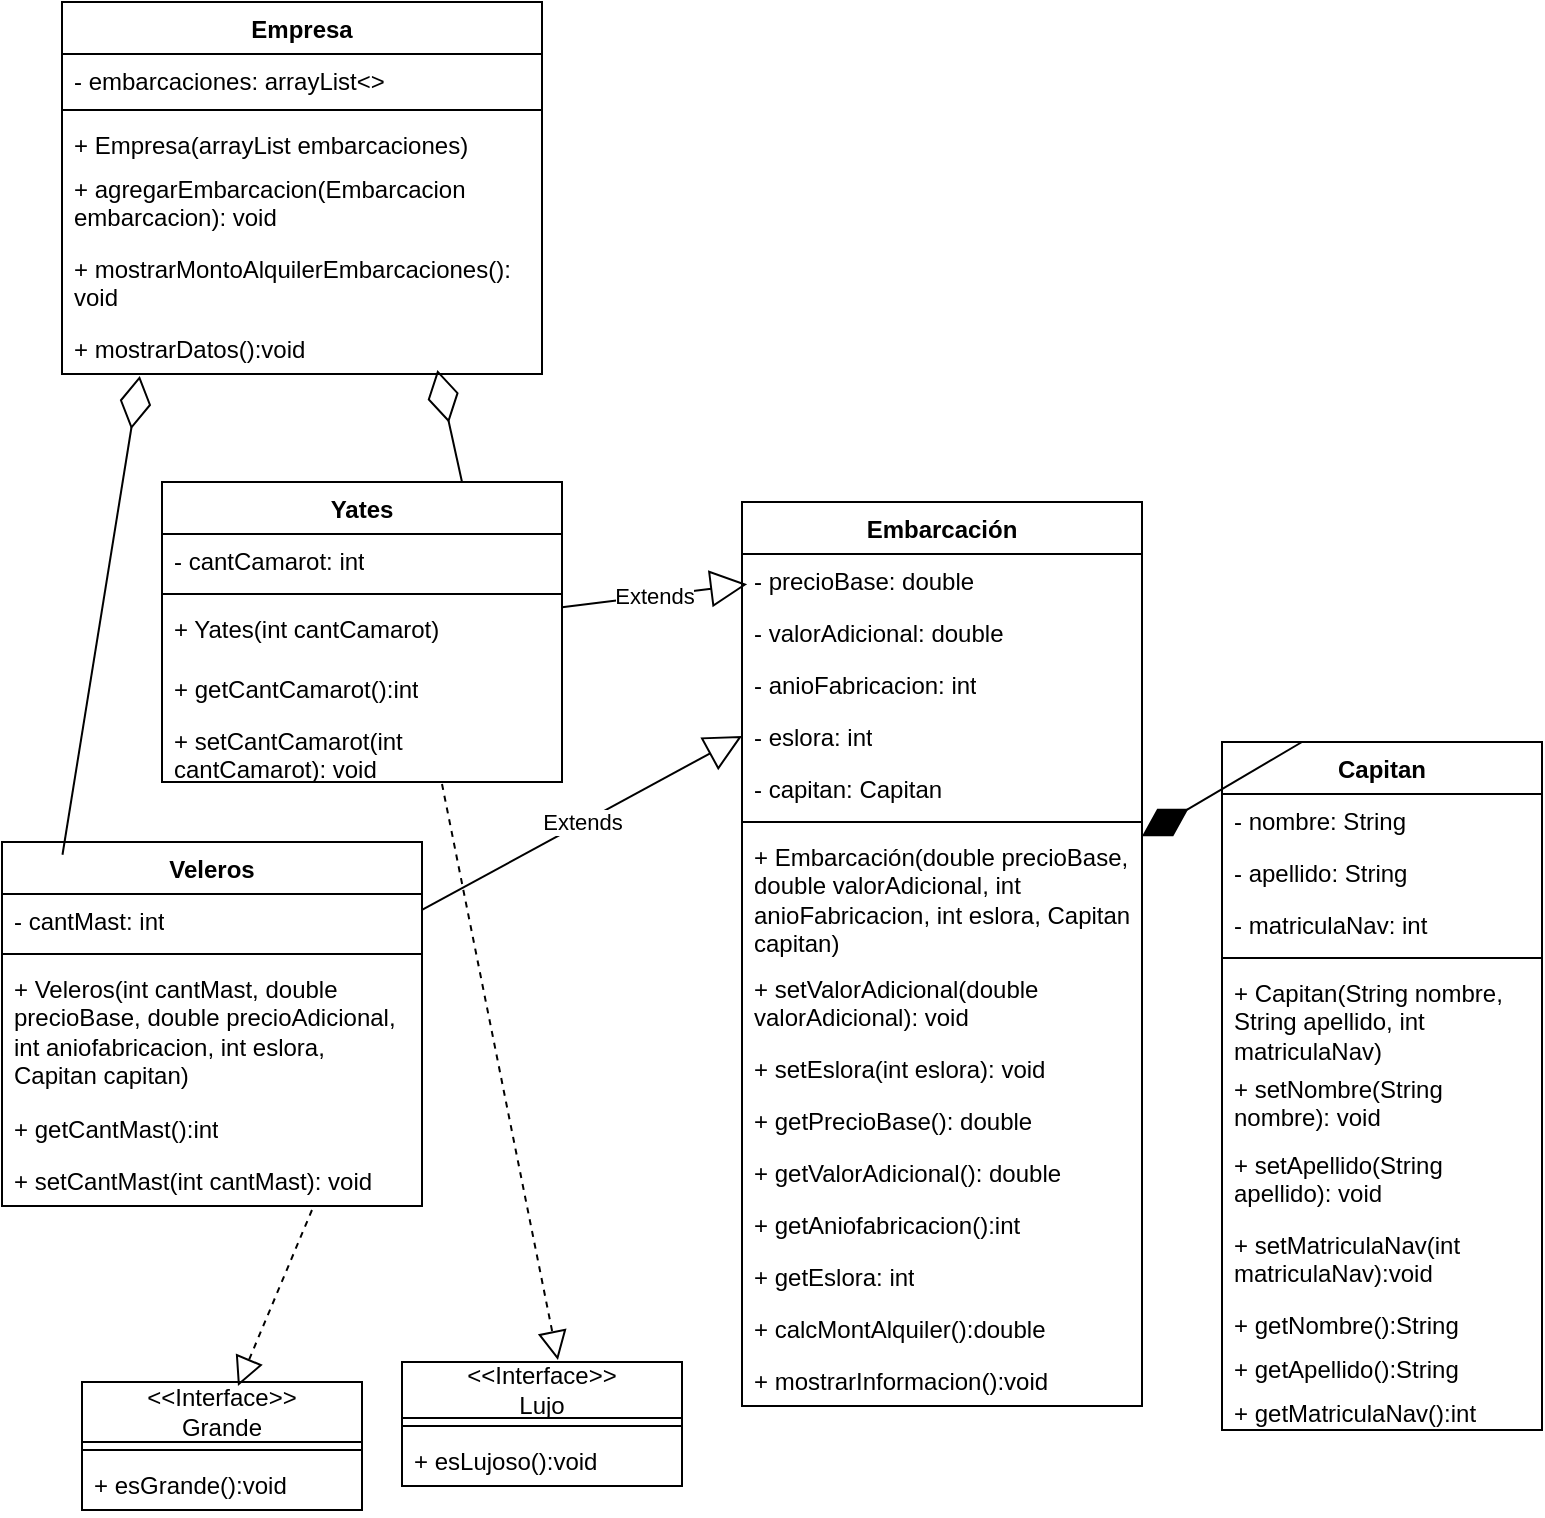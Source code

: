 <mxfile version="21.2.8" type="device">
  <diagram name="Página-1" id="bpP2F9fOYTSjN71111Ns">
    <mxGraphModel dx="1016" dy="607" grid="1" gridSize="10" guides="1" tooltips="1" connect="1" arrows="1" fold="1" page="1" pageScale="1" pageWidth="827" pageHeight="1169" math="0" shadow="0">
      <root>
        <mxCell id="0" />
        <mxCell id="1" parent="0" />
        <mxCell id="tFeTeId0fGa0gHlknbFV-1" value="Empresa" style="swimlane;fontStyle=1;align=center;verticalAlign=top;childLayout=stackLayout;horizontal=1;startSize=26;horizontalStack=0;resizeParent=1;resizeParentMax=0;resizeLast=0;collapsible=1;marginBottom=0;whiteSpace=wrap;html=1;" parent="1" vertex="1">
          <mxGeometry x="70" y="20" width="240" height="186" as="geometry" />
        </mxCell>
        <mxCell id="tFeTeId0fGa0gHlknbFV-2" value="- embarcaciones: arrayList&amp;lt;&amp;gt;" style="text;strokeColor=none;fillColor=none;align=left;verticalAlign=top;spacingLeft=4;spacingRight=4;overflow=hidden;rotatable=0;points=[[0,0.5],[1,0.5]];portConstraint=eastwest;whiteSpace=wrap;html=1;" parent="tFeTeId0fGa0gHlknbFV-1" vertex="1">
          <mxGeometry y="26" width="240" height="24" as="geometry" />
        </mxCell>
        <mxCell id="tFeTeId0fGa0gHlknbFV-3" value="" style="line;strokeWidth=1;fillColor=none;align=left;verticalAlign=middle;spacingTop=-1;spacingLeft=3;spacingRight=3;rotatable=0;labelPosition=right;points=[];portConstraint=eastwest;strokeColor=inherit;" parent="tFeTeId0fGa0gHlknbFV-1" vertex="1">
          <mxGeometry y="50" width="240" height="8" as="geometry" />
        </mxCell>
        <mxCell id="tFeTeId0fGa0gHlknbFV-4" value="+ Empresa(arrayList embarcaciones)" style="text;strokeColor=none;fillColor=none;align=left;verticalAlign=top;spacingLeft=4;spacingRight=4;overflow=hidden;rotatable=0;points=[[0,0.5],[1,0.5]];portConstraint=eastwest;whiteSpace=wrap;html=1;" parent="tFeTeId0fGa0gHlknbFV-1" vertex="1">
          <mxGeometry y="58" width="240" height="22" as="geometry" />
        </mxCell>
        <mxCell id="tFeTeId0fGa0gHlknbFV-63" value="+ agregarEmbarcacion(Embarcacion embarcacion): void" style="text;strokeColor=none;fillColor=none;align=left;verticalAlign=top;spacingLeft=4;spacingRight=4;overflow=hidden;rotatable=0;points=[[0,0.5],[1,0.5]];portConstraint=eastwest;whiteSpace=wrap;html=1;" parent="tFeTeId0fGa0gHlknbFV-1" vertex="1">
          <mxGeometry y="80" width="240" height="40" as="geometry" />
        </mxCell>
        <mxCell id="kpqQ74ieEhdPRcSLt2p4-8" value="+ mostrarMontoAlquilerEmbarcaciones(): void" style="text;strokeColor=none;fillColor=none;align=left;verticalAlign=top;spacingLeft=4;spacingRight=4;overflow=hidden;rotatable=0;points=[[0,0.5],[1,0.5]];portConstraint=eastwest;whiteSpace=wrap;html=1;" vertex="1" parent="tFeTeId0fGa0gHlknbFV-1">
          <mxGeometry y="120" width="240" height="40" as="geometry" />
        </mxCell>
        <mxCell id="kpqQ74ieEhdPRcSLt2p4-4" value="+ mostrarDatos():void" style="text;strokeColor=none;fillColor=none;align=left;verticalAlign=top;spacingLeft=4;spacingRight=4;overflow=hidden;rotatable=0;points=[[0,0.5],[1,0.5]];portConstraint=eastwest;whiteSpace=wrap;html=1;" vertex="1" parent="tFeTeId0fGa0gHlknbFV-1">
          <mxGeometry y="160" width="240" height="26" as="geometry" />
        </mxCell>
        <mxCell id="tFeTeId0fGa0gHlknbFV-5" value="Embarcación" style="swimlane;fontStyle=1;align=center;verticalAlign=top;childLayout=stackLayout;horizontal=1;startSize=26;horizontalStack=0;resizeParent=1;resizeParentMax=0;resizeLast=0;collapsible=1;marginBottom=0;whiteSpace=wrap;html=1;" parent="1" vertex="1">
          <mxGeometry x="410" y="270" width="200" height="452" as="geometry" />
        </mxCell>
        <mxCell id="tFeTeId0fGa0gHlknbFV-6" value="- precioBase: double" style="text;strokeColor=none;fillColor=none;align=left;verticalAlign=top;spacingLeft=4;spacingRight=4;overflow=hidden;rotatable=0;points=[[0,0.5],[1,0.5]];portConstraint=eastwest;whiteSpace=wrap;html=1;" parent="tFeTeId0fGa0gHlknbFV-5" vertex="1">
          <mxGeometry y="26" width="200" height="26" as="geometry" />
        </mxCell>
        <mxCell id="tFeTeId0fGa0gHlknbFV-25" value="- valorAdicional: double" style="text;strokeColor=none;fillColor=none;align=left;verticalAlign=top;spacingLeft=4;spacingRight=4;overflow=hidden;rotatable=0;points=[[0,0.5],[1,0.5]];portConstraint=eastwest;whiteSpace=wrap;html=1;" parent="tFeTeId0fGa0gHlknbFV-5" vertex="1">
          <mxGeometry y="52" width="200" height="26" as="geometry" />
        </mxCell>
        <mxCell id="tFeTeId0fGa0gHlknbFV-26" value="- anioFabricacion: int" style="text;strokeColor=none;fillColor=none;align=left;verticalAlign=top;spacingLeft=4;spacingRight=4;overflow=hidden;rotatable=0;points=[[0,0.5],[1,0.5]];portConstraint=eastwest;whiteSpace=wrap;html=1;" parent="tFeTeId0fGa0gHlknbFV-5" vertex="1">
          <mxGeometry y="78" width="200" height="26" as="geometry" />
        </mxCell>
        <mxCell id="tFeTeId0fGa0gHlknbFV-28" value="- eslora: int" style="text;strokeColor=none;fillColor=none;align=left;verticalAlign=top;spacingLeft=4;spacingRight=4;overflow=hidden;rotatable=0;points=[[0,0.5],[1,0.5]];portConstraint=eastwest;whiteSpace=wrap;html=1;" parent="tFeTeId0fGa0gHlknbFV-5" vertex="1">
          <mxGeometry y="104" width="200" height="26" as="geometry" />
        </mxCell>
        <mxCell id="tFeTeId0fGa0gHlknbFV-31" value="- capitan: Capitan" style="text;strokeColor=none;fillColor=none;align=left;verticalAlign=top;spacingLeft=4;spacingRight=4;overflow=hidden;rotatable=0;points=[[0,0.5],[1,0.5]];portConstraint=eastwest;whiteSpace=wrap;html=1;" parent="tFeTeId0fGa0gHlknbFV-5" vertex="1">
          <mxGeometry y="130" width="200" height="26" as="geometry" />
        </mxCell>
        <mxCell id="tFeTeId0fGa0gHlknbFV-7" value="" style="line;strokeWidth=1;fillColor=none;align=left;verticalAlign=middle;spacingTop=-1;spacingLeft=3;spacingRight=3;rotatable=0;labelPosition=right;points=[];portConstraint=eastwest;strokeColor=inherit;" parent="tFeTeId0fGa0gHlknbFV-5" vertex="1">
          <mxGeometry y="156" width="200" height="8" as="geometry" />
        </mxCell>
        <mxCell id="tFeTeId0fGa0gHlknbFV-8" value="+ Embarcación(double precioBase, double valorAdicional, int anioFabricacion, int eslora, Capitan capitan)" style="text;strokeColor=none;fillColor=none;align=left;verticalAlign=top;spacingLeft=4;spacingRight=4;overflow=hidden;rotatable=0;points=[[0,0.5],[1,0.5]];portConstraint=eastwest;whiteSpace=wrap;html=1;" parent="tFeTeId0fGa0gHlknbFV-5" vertex="1">
          <mxGeometry y="164" width="200" height="66" as="geometry" />
        </mxCell>
        <mxCell id="tFeTeId0fGa0gHlknbFV-48" value="+ setValorAdicional(double valorAdicional): void" style="text;strokeColor=none;fillColor=none;align=left;verticalAlign=top;spacingLeft=4;spacingRight=4;overflow=hidden;rotatable=0;points=[[0,0.5],[1,0.5]];portConstraint=eastwest;whiteSpace=wrap;html=1;" parent="tFeTeId0fGa0gHlknbFV-5" vertex="1">
          <mxGeometry y="230" width="200" height="40" as="geometry" />
        </mxCell>
        <mxCell id="tFeTeId0fGa0gHlknbFV-50" value="+ setEslora(int eslora): void" style="text;strokeColor=none;fillColor=none;align=left;verticalAlign=top;spacingLeft=4;spacingRight=4;overflow=hidden;rotatable=0;points=[[0,0.5],[1,0.5]];portConstraint=eastwest;whiteSpace=wrap;html=1;" parent="tFeTeId0fGa0gHlknbFV-5" vertex="1">
          <mxGeometry y="270" width="200" height="26" as="geometry" />
        </mxCell>
        <mxCell id="tFeTeId0fGa0gHlknbFV-52" value="+ getPrecioBase(): double" style="text;strokeColor=none;fillColor=none;align=left;verticalAlign=top;spacingLeft=4;spacingRight=4;overflow=hidden;rotatable=0;points=[[0,0.5],[1,0.5]];portConstraint=eastwest;whiteSpace=wrap;html=1;" parent="tFeTeId0fGa0gHlknbFV-5" vertex="1">
          <mxGeometry y="296" width="200" height="26" as="geometry" />
        </mxCell>
        <mxCell id="tFeTeId0fGa0gHlknbFV-53" value="+ getValorAdicional(): double" style="text;strokeColor=none;fillColor=none;align=left;verticalAlign=top;spacingLeft=4;spacingRight=4;overflow=hidden;rotatable=0;points=[[0,0.5],[1,0.5]];portConstraint=eastwest;whiteSpace=wrap;html=1;" parent="tFeTeId0fGa0gHlknbFV-5" vertex="1">
          <mxGeometry y="322" width="200" height="26" as="geometry" />
        </mxCell>
        <mxCell id="tFeTeId0fGa0gHlknbFV-54" value="+ getAniofabricacion():int" style="text;strokeColor=none;fillColor=none;align=left;verticalAlign=top;spacingLeft=4;spacingRight=4;overflow=hidden;rotatable=0;points=[[0,0.5],[1,0.5]];portConstraint=eastwest;whiteSpace=wrap;html=1;" parent="tFeTeId0fGa0gHlknbFV-5" vertex="1">
          <mxGeometry y="348" width="200" height="26" as="geometry" />
        </mxCell>
        <mxCell id="tFeTeId0fGa0gHlknbFV-55" value="+ getEslora: int" style="text;strokeColor=none;fillColor=none;align=left;verticalAlign=top;spacingLeft=4;spacingRight=4;overflow=hidden;rotatable=0;points=[[0,0.5],[1,0.5]];portConstraint=eastwest;whiteSpace=wrap;html=1;" parent="tFeTeId0fGa0gHlknbFV-5" vertex="1">
          <mxGeometry y="374" width="200" height="26" as="geometry" />
        </mxCell>
        <mxCell id="tFeTeId0fGa0gHlknbFV-62" value="+ calcMontAlquiler():double" style="text;strokeColor=none;fillColor=none;align=left;verticalAlign=top;spacingLeft=4;spacingRight=4;overflow=hidden;rotatable=0;points=[[0,0.5],[1,0.5]];portConstraint=eastwest;whiteSpace=wrap;html=1;" parent="tFeTeId0fGa0gHlknbFV-5" vertex="1">
          <mxGeometry y="400" width="200" height="26" as="geometry" />
        </mxCell>
        <mxCell id="kpqQ74ieEhdPRcSLt2p4-7" value="+ mostrarInformacion():void" style="text;strokeColor=none;fillColor=none;align=left;verticalAlign=top;spacingLeft=4;spacingRight=4;overflow=hidden;rotatable=0;points=[[0,0.5],[1,0.5]];portConstraint=eastwest;whiteSpace=wrap;html=1;" vertex="1" parent="tFeTeId0fGa0gHlknbFV-5">
          <mxGeometry y="426" width="200" height="26" as="geometry" />
        </mxCell>
        <mxCell id="tFeTeId0fGa0gHlknbFV-9" value="Capitan" style="swimlane;fontStyle=1;align=center;verticalAlign=top;childLayout=stackLayout;horizontal=1;startSize=26;horizontalStack=0;resizeParent=1;resizeParentMax=0;resizeLast=0;collapsible=1;marginBottom=0;whiteSpace=wrap;html=1;" parent="1" vertex="1">
          <mxGeometry x="650" y="390" width="160" height="344" as="geometry" />
        </mxCell>
        <mxCell id="tFeTeId0fGa0gHlknbFV-10" value="- nombre: String" style="text;strokeColor=none;fillColor=none;align=left;verticalAlign=top;spacingLeft=4;spacingRight=4;overflow=hidden;rotatable=0;points=[[0,0.5],[1,0.5]];portConstraint=eastwest;whiteSpace=wrap;html=1;" parent="tFeTeId0fGa0gHlknbFV-9" vertex="1">
          <mxGeometry y="26" width="160" height="26" as="geometry" />
        </mxCell>
        <mxCell id="tFeTeId0fGa0gHlknbFV-13" value="- apellido: String" style="text;strokeColor=none;fillColor=none;align=left;verticalAlign=top;spacingLeft=4;spacingRight=4;overflow=hidden;rotatable=0;points=[[0,0.5],[1,0.5]];portConstraint=eastwest;whiteSpace=wrap;html=1;" parent="tFeTeId0fGa0gHlknbFV-9" vertex="1">
          <mxGeometry y="52" width="160" height="26" as="geometry" />
        </mxCell>
        <mxCell id="tFeTeId0fGa0gHlknbFV-14" value="- matriculaNav: int" style="text;strokeColor=none;fillColor=none;align=left;verticalAlign=top;spacingLeft=4;spacingRight=4;overflow=hidden;rotatable=0;points=[[0,0.5],[1,0.5]];portConstraint=eastwest;whiteSpace=wrap;html=1;" parent="tFeTeId0fGa0gHlknbFV-9" vertex="1">
          <mxGeometry y="78" width="160" height="26" as="geometry" />
        </mxCell>
        <mxCell id="tFeTeId0fGa0gHlknbFV-11" value="" style="line;strokeWidth=1;fillColor=none;align=left;verticalAlign=middle;spacingTop=-1;spacingLeft=3;spacingRight=3;rotatable=0;labelPosition=right;points=[];portConstraint=eastwest;strokeColor=inherit;" parent="tFeTeId0fGa0gHlknbFV-9" vertex="1">
          <mxGeometry y="104" width="160" height="8" as="geometry" />
        </mxCell>
        <mxCell id="tFeTeId0fGa0gHlknbFV-43" value="+ Capitan(String nombre, String apellido, int matriculaNav)" style="text;strokeColor=none;fillColor=none;align=left;verticalAlign=top;spacingLeft=4;spacingRight=4;overflow=hidden;rotatable=0;points=[[0,0.5],[1,0.5]];portConstraint=eastwest;whiteSpace=wrap;html=1;" parent="tFeTeId0fGa0gHlknbFV-9" vertex="1">
          <mxGeometry y="112" width="160" height="48" as="geometry" />
        </mxCell>
        <mxCell id="tFeTeId0fGa0gHlknbFV-12" value="+ setNombre(String nombre): void" style="text;strokeColor=none;fillColor=none;align=left;verticalAlign=top;spacingLeft=4;spacingRight=4;overflow=hidden;rotatable=0;points=[[0,0.5],[1,0.5]];portConstraint=eastwest;whiteSpace=wrap;html=1;" parent="tFeTeId0fGa0gHlknbFV-9" vertex="1">
          <mxGeometry y="160" width="160" height="38" as="geometry" />
        </mxCell>
        <mxCell id="tFeTeId0fGa0gHlknbFV-38" value="+ setApellido(String apellido): void" style="text;strokeColor=none;fillColor=none;align=left;verticalAlign=top;spacingLeft=4;spacingRight=4;overflow=hidden;rotatable=0;points=[[0,0.5],[1,0.5]];portConstraint=eastwest;whiteSpace=wrap;html=1;" parent="tFeTeId0fGa0gHlknbFV-9" vertex="1">
          <mxGeometry y="198" width="160" height="40" as="geometry" />
        </mxCell>
        <mxCell id="tFeTeId0fGa0gHlknbFV-39" value="+ setMatriculaNav(int matriculaNav):void" style="text;strokeColor=none;fillColor=none;align=left;verticalAlign=top;spacingLeft=4;spacingRight=4;overflow=hidden;rotatable=0;points=[[0,0.5],[1,0.5]];portConstraint=eastwest;whiteSpace=wrap;html=1;" parent="tFeTeId0fGa0gHlknbFV-9" vertex="1">
          <mxGeometry y="238" width="160" height="40" as="geometry" />
        </mxCell>
        <mxCell id="tFeTeId0fGa0gHlknbFV-40" value="+ getNombre():String" style="text;strokeColor=none;fillColor=none;align=left;verticalAlign=top;spacingLeft=4;spacingRight=4;overflow=hidden;rotatable=0;points=[[0,0.5],[1,0.5]];portConstraint=eastwest;whiteSpace=wrap;html=1;" parent="tFeTeId0fGa0gHlknbFV-9" vertex="1">
          <mxGeometry y="278" width="160" height="22" as="geometry" />
        </mxCell>
        <mxCell id="tFeTeId0fGa0gHlknbFV-41" value="+ getApellido():String" style="text;strokeColor=none;fillColor=none;align=left;verticalAlign=top;spacingLeft=4;spacingRight=4;overflow=hidden;rotatable=0;points=[[0,0.5],[1,0.5]];portConstraint=eastwest;whiteSpace=wrap;html=1;" parent="tFeTeId0fGa0gHlknbFV-9" vertex="1">
          <mxGeometry y="300" width="160" height="22" as="geometry" />
        </mxCell>
        <mxCell id="tFeTeId0fGa0gHlknbFV-42" value="+ getMatriculaNav():int" style="text;strokeColor=none;fillColor=none;align=left;verticalAlign=top;spacingLeft=4;spacingRight=4;overflow=hidden;rotatable=0;points=[[0,0.5],[1,0.5]];portConstraint=eastwest;whiteSpace=wrap;html=1;" parent="tFeTeId0fGa0gHlknbFV-9" vertex="1">
          <mxGeometry y="322" width="160" height="22" as="geometry" />
        </mxCell>
        <mxCell id="tFeTeId0fGa0gHlknbFV-16" value="" style="endArrow=diamondThin;endFill=1;endSize=24;html=1;rounded=0;exitX=0.25;exitY=0;exitDx=0;exitDy=0;" parent="1" source="tFeTeId0fGa0gHlknbFV-9" target="tFeTeId0fGa0gHlknbFV-5" edge="1">
          <mxGeometry width="160" relative="1" as="geometry">
            <mxPoint x="640" y="320" as="sourcePoint" />
            <mxPoint x="800" y="320" as="targetPoint" />
          </mxGeometry>
        </mxCell>
        <mxCell id="tFeTeId0fGa0gHlknbFV-17" value="Veleros" style="swimlane;fontStyle=1;align=center;verticalAlign=top;childLayout=stackLayout;horizontal=1;startSize=26;horizontalStack=0;resizeParent=1;resizeParentMax=0;resizeLast=0;collapsible=1;marginBottom=0;whiteSpace=wrap;html=1;" parent="1" vertex="1">
          <mxGeometry x="40" y="440" width="210" height="182" as="geometry" />
        </mxCell>
        <mxCell id="tFeTeId0fGa0gHlknbFV-18" value="- cantMast: int" style="text;strokeColor=none;fillColor=none;align=left;verticalAlign=top;spacingLeft=4;spacingRight=4;overflow=hidden;rotatable=0;points=[[0,0.5],[1,0.5]];portConstraint=eastwest;whiteSpace=wrap;html=1;" parent="tFeTeId0fGa0gHlknbFV-17" vertex="1">
          <mxGeometry y="26" width="210" height="26" as="geometry" />
        </mxCell>
        <mxCell id="tFeTeId0fGa0gHlknbFV-19" value="" style="line;strokeWidth=1;fillColor=none;align=left;verticalAlign=middle;spacingTop=-1;spacingLeft=3;spacingRight=3;rotatable=0;labelPosition=right;points=[];portConstraint=eastwest;strokeColor=inherit;" parent="tFeTeId0fGa0gHlknbFV-17" vertex="1">
          <mxGeometry y="52" width="210" height="8" as="geometry" />
        </mxCell>
        <mxCell id="tFeTeId0fGa0gHlknbFV-20" value="+ Veleros(int cantMast, double precioBase, double precioAdicional, int aniofabricacion, int eslora, Capitan capitan)" style="text;strokeColor=none;fillColor=none;align=left;verticalAlign=top;spacingLeft=4;spacingRight=4;overflow=hidden;rotatable=0;points=[[0,0.5],[1,0.5]];portConstraint=eastwest;whiteSpace=wrap;html=1;" parent="tFeTeId0fGa0gHlknbFV-17" vertex="1">
          <mxGeometry y="60" width="210" height="70" as="geometry" />
        </mxCell>
        <mxCell id="tFeTeId0fGa0gHlknbFV-57" value="+ getCantMast():int" style="text;strokeColor=none;fillColor=none;align=left;verticalAlign=top;spacingLeft=4;spacingRight=4;overflow=hidden;rotatable=0;points=[[0,0.5],[1,0.5]];portConstraint=eastwest;whiteSpace=wrap;html=1;" parent="tFeTeId0fGa0gHlknbFV-17" vertex="1">
          <mxGeometry y="130" width="210" height="26" as="geometry" />
        </mxCell>
        <mxCell id="tFeTeId0fGa0gHlknbFV-58" value="+ setCantMast(int cantMast): void" style="text;strokeColor=none;fillColor=none;align=left;verticalAlign=top;spacingLeft=4;spacingRight=4;overflow=hidden;rotatable=0;points=[[0,0.5],[1,0.5]];portConstraint=eastwest;whiteSpace=wrap;html=1;" parent="tFeTeId0fGa0gHlknbFV-17" vertex="1">
          <mxGeometry y="156" width="210" height="26" as="geometry" />
        </mxCell>
        <mxCell id="tFeTeId0fGa0gHlknbFV-21" value="Yates" style="swimlane;fontStyle=1;align=center;verticalAlign=top;childLayout=stackLayout;horizontal=1;startSize=26;horizontalStack=0;resizeParent=1;resizeParentMax=0;resizeLast=0;collapsible=1;marginBottom=0;whiteSpace=wrap;html=1;" parent="1" vertex="1">
          <mxGeometry x="120" y="260" width="200" height="150" as="geometry" />
        </mxCell>
        <mxCell id="tFeTeId0fGa0gHlknbFV-22" value="- cantCamarot: int" style="text;strokeColor=none;fillColor=none;align=left;verticalAlign=top;spacingLeft=4;spacingRight=4;overflow=hidden;rotatable=0;points=[[0,0.5],[1,0.5]];portConstraint=eastwest;whiteSpace=wrap;html=1;" parent="tFeTeId0fGa0gHlknbFV-21" vertex="1">
          <mxGeometry y="26" width="200" height="26" as="geometry" />
        </mxCell>
        <mxCell id="tFeTeId0fGa0gHlknbFV-23" value="" style="line;strokeWidth=1;fillColor=none;align=left;verticalAlign=middle;spacingTop=-1;spacingLeft=3;spacingRight=3;rotatable=0;labelPosition=right;points=[];portConstraint=eastwest;strokeColor=inherit;" parent="tFeTeId0fGa0gHlknbFV-21" vertex="1">
          <mxGeometry y="52" width="200" height="8" as="geometry" />
        </mxCell>
        <mxCell id="tFeTeId0fGa0gHlknbFV-24" value="+ Yates(int cantCamarot)" style="text;strokeColor=none;fillColor=none;align=left;verticalAlign=top;spacingLeft=4;spacingRight=4;overflow=hidden;rotatable=0;points=[[0,0.5],[1,0.5]];portConstraint=eastwest;whiteSpace=wrap;html=1;" parent="tFeTeId0fGa0gHlknbFV-21" vertex="1">
          <mxGeometry y="60" width="200" height="30" as="geometry" />
        </mxCell>
        <mxCell id="tFeTeId0fGa0gHlknbFV-59" value="+ getCantCamarot():int" style="text;strokeColor=none;fillColor=none;align=left;verticalAlign=top;spacingLeft=4;spacingRight=4;overflow=hidden;rotatable=0;points=[[0,0.5],[1,0.5]];portConstraint=eastwest;whiteSpace=wrap;html=1;" parent="tFeTeId0fGa0gHlknbFV-21" vertex="1">
          <mxGeometry y="90" width="200" height="26" as="geometry" />
        </mxCell>
        <mxCell id="tFeTeId0fGa0gHlknbFV-61" value="+ setCantCamarot(int cantCamarot): void" style="text;strokeColor=none;fillColor=none;align=left;verticalAlign=top;spacingLeft=4;spacingRight=4;overflow=hidden;rotatable=0;points=[[0,0.5],[1,0.5]];portConstraint=eastwest;whiteSpace=wrap;html=1;" parent="tFeTeId0fGa0gHlknbFV-21" vertex="1">
          <mxGeometry y="116" width="200" height="34" as="geometry" />
        </mxCell>
        <mxCell id="tFeTeId0fGa0gHlknbFV-29" value="Extends" style="endArrow=block;endSize=16;endFill=0;html=1;rounded=0;entryX=0;entryY=0.5;entryDx=0;entryDy=0;" parent="1" source="tFeTeId0fGa0gHlknbFV-17" target="tFeTeId0fGa0gHlknbFV-28" edge="1">
          <mxGeometry width="160" relative="1" as="geometry">
            <mxPoint x="320" y="500" as="sourcePoint" />
            <mxPoint x="480" y="500" as="targetPoint" />
          </mxGeometry>
        </mxCell>
        <mxCell id="tFeTeId0fGa0gHlknbFV-30" value="Extends" style="endArrow=block;endSize=16;endFill=0;html=1;rounded=0;entryX=0.013;entryY=0.091;entryDx=0;entryDy=0;entryPerimeter=0;" parent="1" source="tFeTeId0fGa0gHlknbFV-21" target="tFeTeId0fGa0gHlknbFV-5" edge="1">
          <mxGeometry width="160" relative="1" as="geometry">
            <mxPoint x="330" y="300" as="sourcePoint" />
            <mxPoint x="490" y="300" as="targetPoint" />
          </mxGeometry>
        </mxCell>
        <mxCell id="tFeTeId0fGa0gHlknbFV-33" value="" style="endArrow=diamondThin;endFill=0;endSize=24;html=1;rounded=0;entryX=0.782;entryY=0.923;entryDx=0;entryDy=0;entryPerimeter=0;exitX=0.75;exitY=0;exitDx=0;exitDy=0;" parent="1" source="tFeTeId0fGa0gHlknbFV-21" target="kpqQ74ieEhdPRcSLt2p4-4" edge="1">
          <mxGeometry width="160" relative="1" as="geometry">
            <mxPoint x="30" y="300" as="sourcePoint" />
            <mxPoint x="190" y="300" as="targetPoint" />
          </mxGeometry>
        </mxCell>
        <mxCell id="tFeTeId0fGa0gHlknbFV-34" value="" style="endArrow=diamondThin;endFill=0;endSize=24;html=1;rounded=0;exitX=0.144;exitY=0.035;exitDx=0;exitDy=0;exitPerimeter=0;entryX=0.162;entryY=1.038;entryDx=0;entryDy=0;entryPerimeter=0;" parent="1" source="tFeTeId0fGa0gHlknbFV-17" target="kpqQ74ieEhdPRcSLt2p4-4" edge="1">
          <mxGeometry width="160" relative="1" as="geometry">
            <mxPoint x="70" y="330" as="sourcePoint" />
            <mxPoint x="230" y="330" as="targetPoint" />
          </mxGeometry>
        </mxCell>
        <mxCell id="tFeTeId0fGa0gHlknbFV-66" value="&amp;lt;&amp;lt;Interface&amp;gt;&amp;gt;&lt;br&gt;Grande" style="swimlane;fontStyle=0;childLayout=stackLayout;horizontal=1;startSize=30;fillColor=none;horizontalStack=0;resizeParent=1;resizeParentMax=0;resizeLast=0;collapsible=1;marginBottom=0;whiteSpace=wrap;html=1;" parent="1" vertex="1">
          <mxGeometry x="80" y="710" width="140" height="64" as="geometry" />
        </mxCell>
        <mxCell id="tFeTeId0fGa0gHlknbFV-70" value="" style="line;strokeWidth=1;fillColor=none;align=left;verticalAlign=middle;spacingTop=-1;spacingLeft=3;spacingRight=3;rotatable=0;labelPosition=right;points=[];portConstraint=eastwest;strokeColor=inherit;" parent="tFeTeId0fGa0gHlknbFV-66" vertex="1">
          <mxGeometry y="30" width="140" height="8" as="geometry" />
        </mxCell>
        <mxCell id="tFeTeId0fGa0gHlknbFV-67" value="+ esGrande():void" style="text;strokeColor=none;fillColor=none;align=left;verticalAlign=top;spacingLeft=4;spacingRight=4;overflow=hidden;rotatable=0;points=[[0,0.5],[1,0.5]];portConstraint=eastwest;whiteSpace=wrap;html=1;" parent="tFeTeId0fGa0gHlknbFV-66" vertex="1">
          <mxGeometry y="38" width="140" height="26" as="geometry" />
        </mxCell>
        <mxCell id="tFeTeId0fGa0gHlknbFV-71" value="" style="endArrow=block;dashed=1;endFill=0;endSize=12;html=1;rounded=0;exitX=0.738;exitY=1.077;exitDx=0;exitDy=0;exitPerimeter=0;entryX=0.557;entryY=0.032;entryDx=0;entryDy=0;entryPerimeter=0;" parent="1" source="tFeTeId0fGa0gHlknbFV-58" target="tFeTeId0fGa0gHlknbFV-66" edge="1">
          <mxGeometry width="160" relative="1" as="geometry">
            <mxPoint x="210" y="640" as="sourcePoint" />
            <mxPoint x="370" y="640" as="targetPoint" />
          </mxGeometry>
        </mxCell>
        <mxCell id="tFeTeId0fGa0gHlknbFV-72" value="" style="endArrow=block;dashed=1;endFill=0;endSize=12;html=1;rounded=0;exitX=0.7;exitY=1.029;exitDx=0;exitDy=0;exitPerimeter=0;entryX=0.557;entryY=-0.016;entryDx=0;entryDy=0;entryPerimeter=0;" parent="1" source="tFeTeId0fGa0gHlknbFV-61" target="kpqQ74ieEhdPRcSLt2p4-1" edge="1">
          <mxGeometry width="160" relative="1" as="geometry">
            <mxPoint x="290" y="510" as="sourcePoint" />
            <mxPoint x="450" y="510" as="targetPoint" />
          </mxGeometry>
        </mxCell>
        <mxCell id="kpqQ74ieEhdPRcSLt2p4-1" value="&amp;lt;&amp;lt;Interface&amp;gt;&amp;gt;&lt;br&gt;Lujo" style="swimlane;fontStyle=0;childLayout=stackLayout;horizontal=1;startSize=28;fillColor=none;horizontalStack=0;resizeParent=1;resizeParentMax=0;resizeLast=0;collapsible=1;marginBottom=0;whiteSpace=wrap;html=1;" vertex="1" parent="1">
          <mxGeometry x="240" y="700" width="140" height="62" as="geometry" />
        </mxCell>
        <mxCell id="kpqQ74ieEhdPRcSLt2p4-2" value="" style="line;strokeWidth=1;fillColor=none;align=left;verticalAlign=middle;spacingTop=-1;spacingLeft=3;spacingRight=3;rotatable=0;labelPosition=right;points=[];portConstraint=eastwest;strokeColor=inherit;" vertex="1" parent="kpqQ74ieEhdPRcSLt2p4-1">
          <mxGeometry y="28" width="140" height="8" as="geometry" />
        </mxCell>
        <mxCell id="kpqQ74ieEhdPRcSLt2p4-3" value="+ esLujoso():void" style="text;strokeColor=none;fillColor=none;align=left;verticalAlign=top;spacingLeft=4;spacingRight=4;overflow=hidden;rotatable=0;points=[[0,0.5],[1,0.5]];portConstraint=eastwest;whiteSpace=wrap;html=1;" vertex="1" parent="kpqQ74ieEhdPRcSLt2p4-1">
          <mxGeometry y="36" width="140" height="26" as="geometry" />
        </mxCell>
      </root>
    </mxGraphModel>
  </diagram>
</mxfile>
